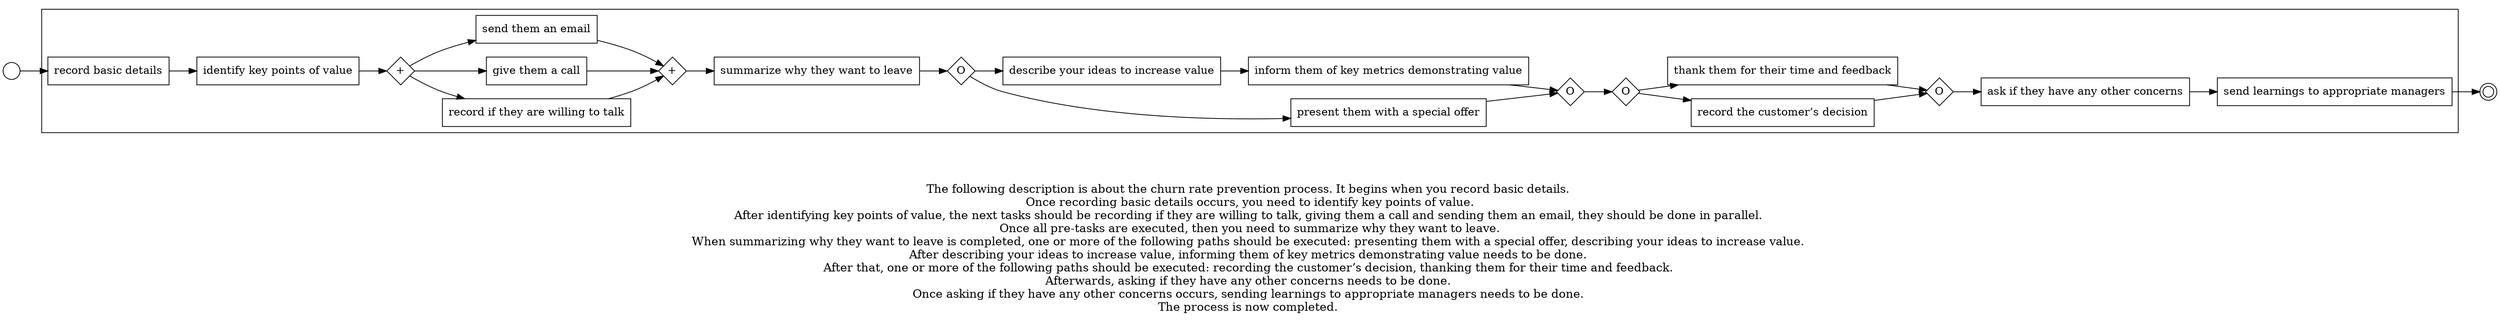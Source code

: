 digraph churn_rate_prevention_process_166 {
	graph [rankdir=LR]
	START_NODE [label="" shape=circle width=0.3]
	subgraph CLUSTER_0 {
		"record basic details" [shape=box]
		"identify key points of value" [shape=box]
		"record basic details" -> "identify key points of value"
		"AND_SPLIT--3. Contact the customer_IBE6" [label="+" fixedsize=true shape=diamond width=0.5]
		"identify key points of value" -> "AND_SPLIT--3. Contact the customer_IBE6"
		"record if they are willing to talk" [shape=box]
		"AND_SPLIT--3. Contact the customer_IBE6" -> "record if they are willing to talk"
		"give them a call" [shape=box]
		"AND_SPLIT--3. Contact the customer_IBE6" -> "give them a call"
		"send them an email" [shape=box]
		"AND_SPLIT--3. Contact the customer_IBE6" -> "send them an email"
		"AND_JOIN--3. Contact the customer_IBE6" [label="+" fixedsize=true shape=diamond width=0.5]
		"record if they are willing to talk" -> "AND_JOIN--3. Contact the customer_IBE6"
		"give them a call" -> "AND_JOIN--3. Contact the customer_IBE6"
		"send them an email" -> "AND_JOIN--3. Contact the customer_IBE6"
		"summarize why they want to leave" [shape=box]
		"AND_JOIN--3. Contact the customer_IBE6" -> "summarize why they want to leave"
		"OR_SPLIT--5. Retention incentives_MFON" [label=O fixedsize=true shape=diamond width=0.5]
		"summarize why they want to leave" -> "OR_SPLIT--5. Retention incentives_MFON"
		"present them with a special offer" [shape=box]
		"OR_SPLIT--5. Retention incentives_MFON" -> "present them with a special offer"
		"describe your ideas to increase value" [shape=box]
		"OR_SPLIT--5. Retention incentives_MFON" -> "describe your ideas to increase value"
		"inform them of key metrics demonstrating value" [shape=box]
		"describe your ideas to increase value" -> "inform them of key metrics demonstrating value"
		"OR_JOIN--5. Retention incentives_MFON" [label=O fixedsize=true shape=diamond width=0.5]
		"present them with a special offer" -> "OR_JOIN--5. Retention incentives_MFON"
		"inform them of key metrics demonstrating value" -> "OR_JOIN--5. Retention incentives_MFON"
		"OR_SPLIT--6. Outcome_BC2H" [label=O fixedsize=true shape=diamond width=0.5]
		"OR_JOIN--5. Retention incentives_MFON" -> "OR_SPLIT--6. Outcome_BC2H"
		"record the customer’s decision" [shape=box]
		"OR_SPLIT--6. Outcome_BC2H" -> "record the customer’s decision"
		"thank them for their time and feedback" [shape=box]
		"OR_SPLIT--6. Outcome_BC2H" -> "thank them for their time and feedback"
		"OR_JOIN--6. Outcome_BC2H" [label=O fixedsize=true shape=diamond width=0.5]
		"record the customer’s decision" -> "OR_JOIN--6. Outcome_BC2H"
		"thank them for their time and feedback" -> "OR_JOIN--6. Outcome_BC2H"
		"ask if they have any other concerns" [shape=box]
		"OR_JOIN--6. Outcome_BC2H" -> "ask if they have any other concerns"
		"send learnings to appropriate managers" [shape=box]
		"ask if they have any other concerns" -> "send learnings to appropriate managers"
	}
	START_NODE -> "record basic details"
	END_NODE [label="" shape=doublecircle width=0.2]
	"send learnings to appropriate managers" -> END_NODE
	fontsize=15 label="\n\n
The following description is about the churn rate prevention process. It begins when you record basic details. 
Once recording basic details occurs, you need to identify key points of value.
After identifying key points of value, the next tasks should be recording if they are willing to talk, giving them a call and sending them an email, they should be done in parallel. 
Once all pre-tasks are executed, then you need to summarize why they want to leave.
When summarizing why they want to leave is completed, one or more of the following paths should be executed: presenting them with a special offer, describing your ideas to increase value. 
After describing your ideas to increase value, informing them of key metrics demonstrating value needs to be done. 
After that, one or more of the following paths should be executed: recording the customer’s decision, thanking them for their time and feedback. 
Afterwards, asking if they have any other concerns needs to be done. 
Once asking if they have any other concerns occurs, sending learnings to appropriate managers needs to be done. 
The process is now completed. 
"
}

